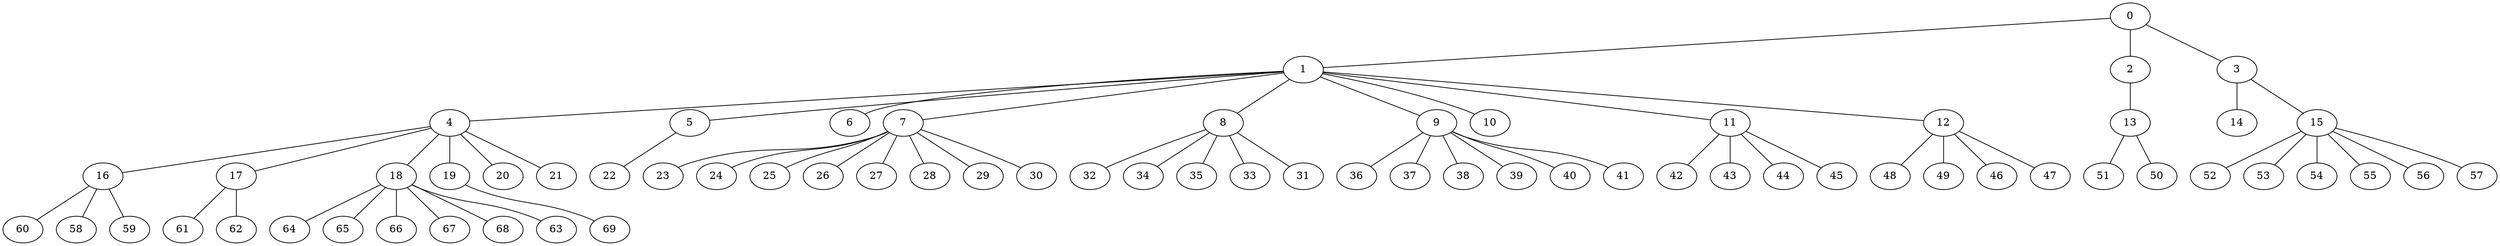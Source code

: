 
graph graphname {
    0 -- 1
0 -- 2
0 -- 3
1 -- 4
1 -- 5
1 -- 6
1 -- 7
1 -- 8
1 -- 9
1 -- 10
1 -- 11
1 -- 12
2 -- 13
3 -- 14
3 -- 15
4 -- 16
4 -- 17
4 -- 18
4 -- 19
4 -- 20
4 -- 21
5 -- 22
7 -- 23
7 -- 24
7 -- 25
7 -- 26
7 -- 27
7 -- 28
7 -- 29
7 -- 30
8 -- 32
8 -- 34
8 -- 35
8 -- 33
8 -- 31
9 -- 36
9 -- 37
9 -- 38
9 -- 39
9 -- 40
9 -- 41
11 -- 42
11 -- 43
11 -- 44
11 -- 45
12 -- 48
12 -- 49
12 -- 46
12 -- 47
13 -- 51
13 -- 50
15 -- 52
15 -- 53
15 -- 54
15 -- 55
15 -- 56
15 -- 57
16 -- 60
16 -- 58
16 -- 59
17 -- 61
17 -- 62
18 -- 64
18 -- 65
18 -- 66
18 -- 67
18 -- 68
18 -- 63
19 -- 69

}
